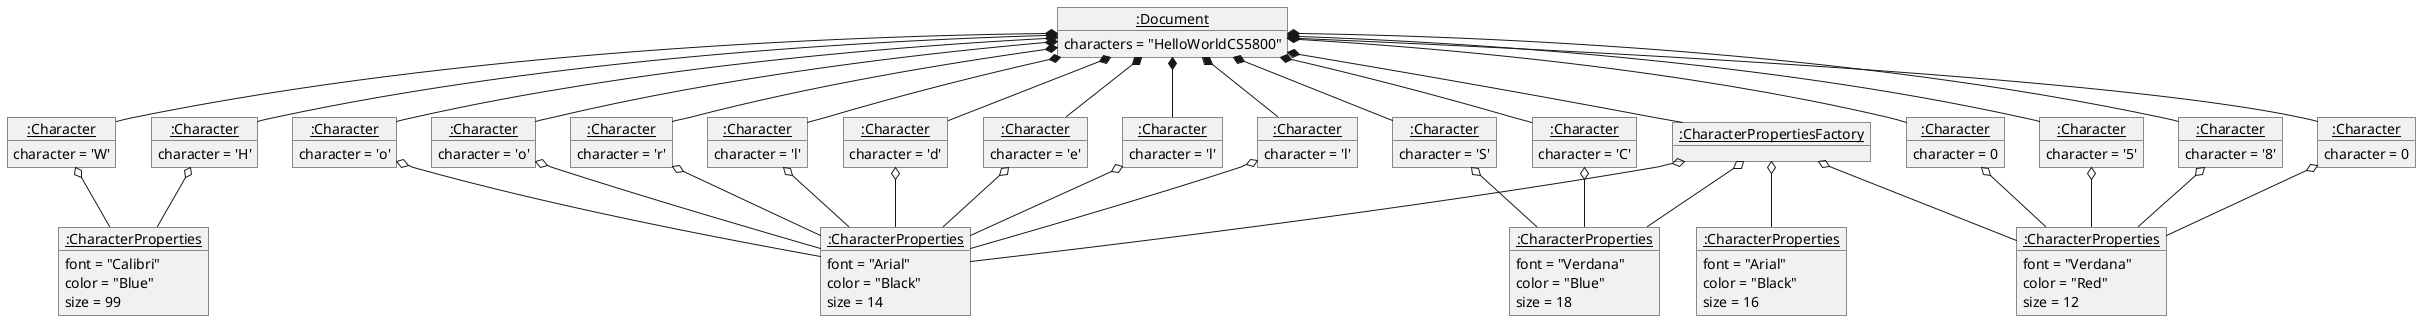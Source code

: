 @startuml
'https://plantuml.com/object-diagram

object "<u>:CharacterProperties</u>" as ab16 {
    font = "Arial"
    color = "Black"
    size = 16
}

object "<u>:CharacterProperties</u>" as ab14 {
    font = "Arial"
    color = "Black"
    size = 14
}

object "<u>:CharacterProperties</u>" as vb18 {
    font = "Verdana"
    color = "Blue"
    size = 18
}

object "<u>:CharacterProperties</u>" as vb12 {
    font = "Verdana"
    color = "Red"
    size = 12
}

object "<u>:CharacterProperties</u>" as cb99 {
    font = "Calibri"
    color = "Blue"
    size = 99
}

object "<u>:Character</u>" as H1 {
    character = 'H'
}
H1 o-- cb99

object "<u>:Character</u>" as e1 {
    character = 'e'
}
e1 o-- ab14
object "<u>:Character</u>" as l1 {
    character = 'l'
}
l1 o-- ab14
object "<u>:Character</u>" as l2 {
    character = 'l'
}
l2 o-- ab14
object "<u>:Character</u>" as o1 {
    character = 'o'
}
o1 o-- ab14
object "<u>:Character</u>" as W1 {
    character = 'W'
}
W1 o-- cb99
object "<u>:Character</u>" as o2 {
    character = 'o'
}
o2 o-- ab14
object "<u>:Character</u>" as r1 {
    character = 'r'
}
r1 o-- ab14
object "<u>:Character</u>" as l3 {
    character = 'l'
}
l3 o-- ab14
object "<u>:Character</u>" as d1 {
    character = 'd'
}
d1 o-- ab14
object "<u>:Character</u>" as C1 {
    character = 'C'
}
C1 o-- vb18
object "<u>:Character</u>" as S1 {
    character = 'S'
}
S1 o-- vb18
object "<u>:Character</u>" as 5 {
    character = '5'
}
5 o-- vb12
object "<u>:Character</u>" as 8 {
    character = '8'
}
8 o-- vb12

object "<u>:Character</u>" as 01 {
    character = 0
}
01 o-- vb12
object "<u>:Character</u>" as 02 {
    character = 0
}
02 o-- vb12

object "<u>:CharacterPropertiesFactory</u>" as fac {

}
fac o-- ab16
fac o-- ab14
fac o-- vb18
fac o-- vb12

object "<u>:Document</u>" as doc {
    characters = "HelloWorldCS5800"
}
doc *-- fac
doc *-- H1
doc *-- e1
doc *-- l1
doc *-- l2
doc *-- o1
doc *-- W1
doc *-- o2
doc *-- r1
doc *-- l3
doc *-- d1
doc *-- C1
doc *-- S1
doc *-- 5
doc *-- 8
doc *-- 01
doc *-- 02
@enduml
